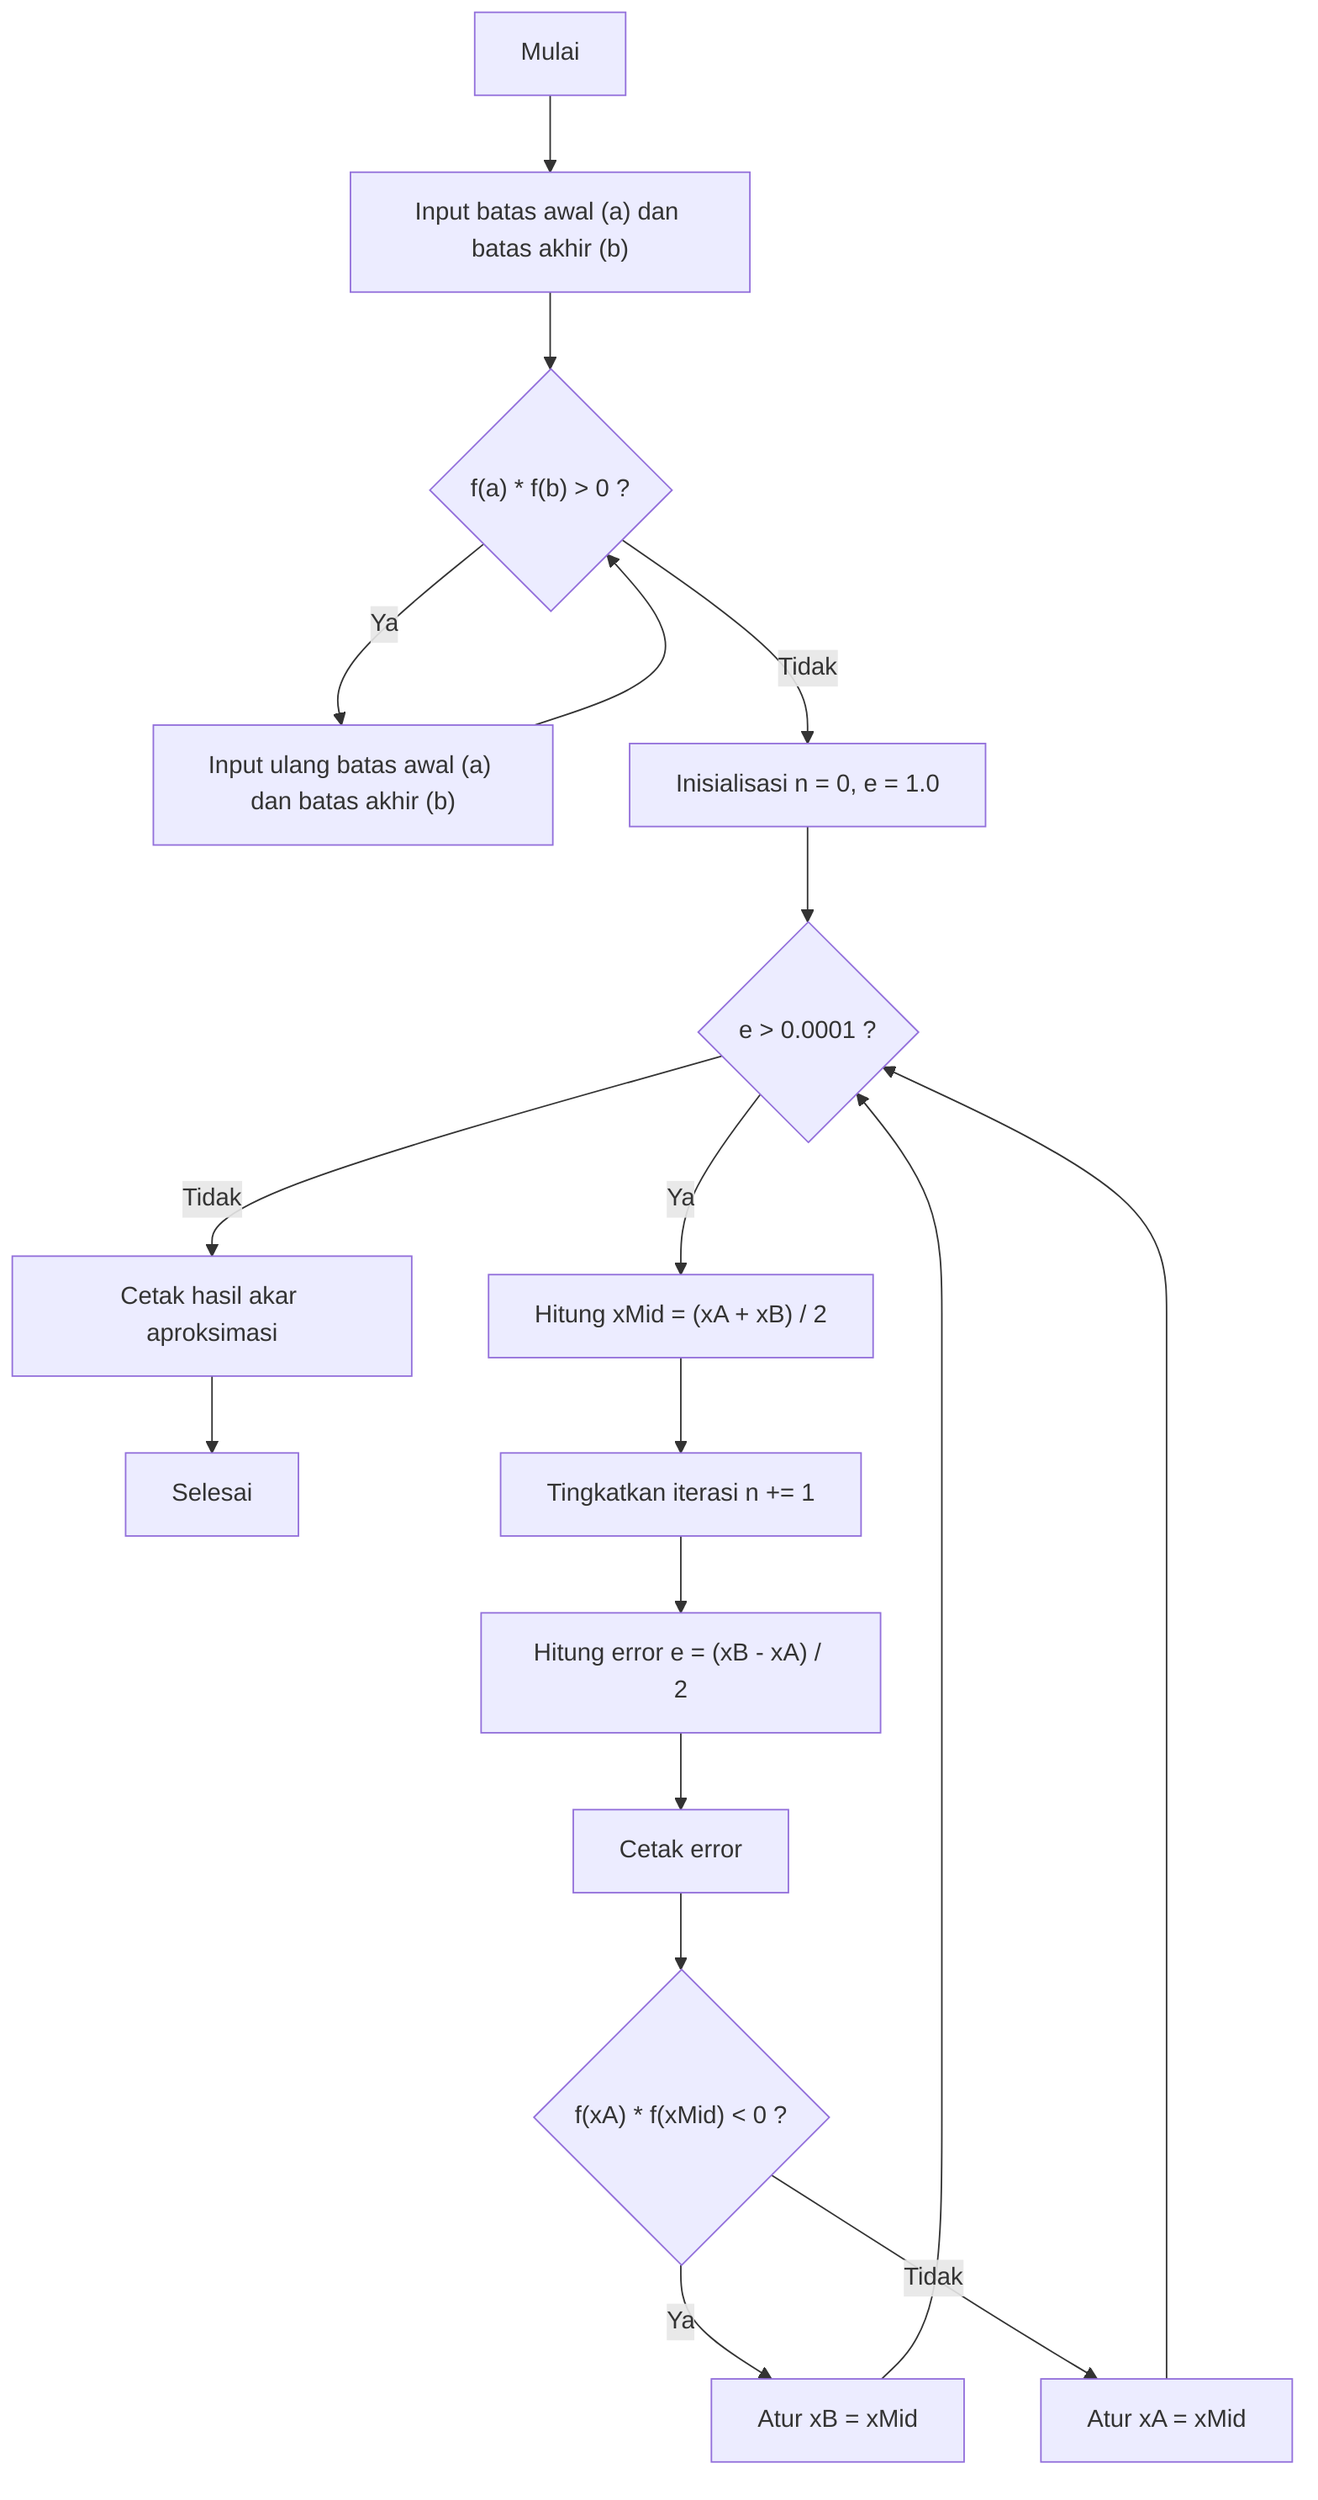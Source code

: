 graph TD;
    A[Mulai] --> B["Input batas awal (a) dan batas akhir (b)"]
    B --> C{"f(a) * f(b) > 0 ?"}
    C -- Ya --> D["Input ulang batas awal (a) dan batas akhir (b)"]
    D --> C
    C -- Tidak --> E[Inisialisasi n = 0, e = 1.0]
    E --> F{e > 0.0001 ?}
    
    F -- Tidak --> G[Cetak hasil akar aproksimasi]
    G --> H[Selesai]
    
    F -- Ya --> I["Hitung xMid = (xA + xB) / 2"]
    I --> J[Tingkatkan iterasi n += 1]
    J --> K["Hitung error e = (xB - xA) / 2"]
    K --> L[Cetak error]
    
    L --> M{"f(xA) * f(xMid) < 0 ?"}
    M -- Ya --> N[Atur xB = xMid]
    M -- Tidak --> O[Atur xA = xMid]
    
    N --> F
    O --> F